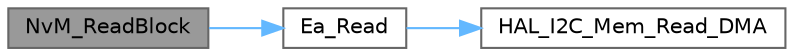 digraph "NvM_ReadBlock"
{
 // LATEX_PDF_SIZE
  bgcolor="transparent";
  edge [fontname=Helvetica,fontsize=10,labelfontname=Helvetica,labelfontsize=10];
  node [fontname=Helvetica,fontsize=10,shape=box,height=0.2,width=0.4];
  rankdir="LR";
  Node1 [id="Node000001",label="NvM_ReadBlock",height=0.2,width=0.4,color="gray40", fillcolor="grey60", style="filled", fontcolor="black",tooltip="NvM Read block function."];
  Node1 -> Node2 [id="edge1_Node000001_Node000002",color="steelblue1",style="solid",tooltip=" "];
  Node2 [id="Node000002",label="Ea_Read",height=0.2,width=0.4,color="grey40", fillcolor="white", style="filled",URL="$_ea_8c.html#a928353b959aa5bdde33e2b35cf190873",tooltip="Ea Read function."];
  Node2 -> Node3 [id="edge2_Node000002_Node000003",color="steelblue1",style="solid",tooltip=" "];
  Node3 [id="Node000003",label="HAL_I2C_Mem_Read_DMA",height=0.2,width=0.4,color="grey40", fillcolor="white", style="filled",URL="$group___i2_c___exported___functions___group2.html#gab25b99552182d2486d8eb441fffdd0a4",tooltip=" "];
}
